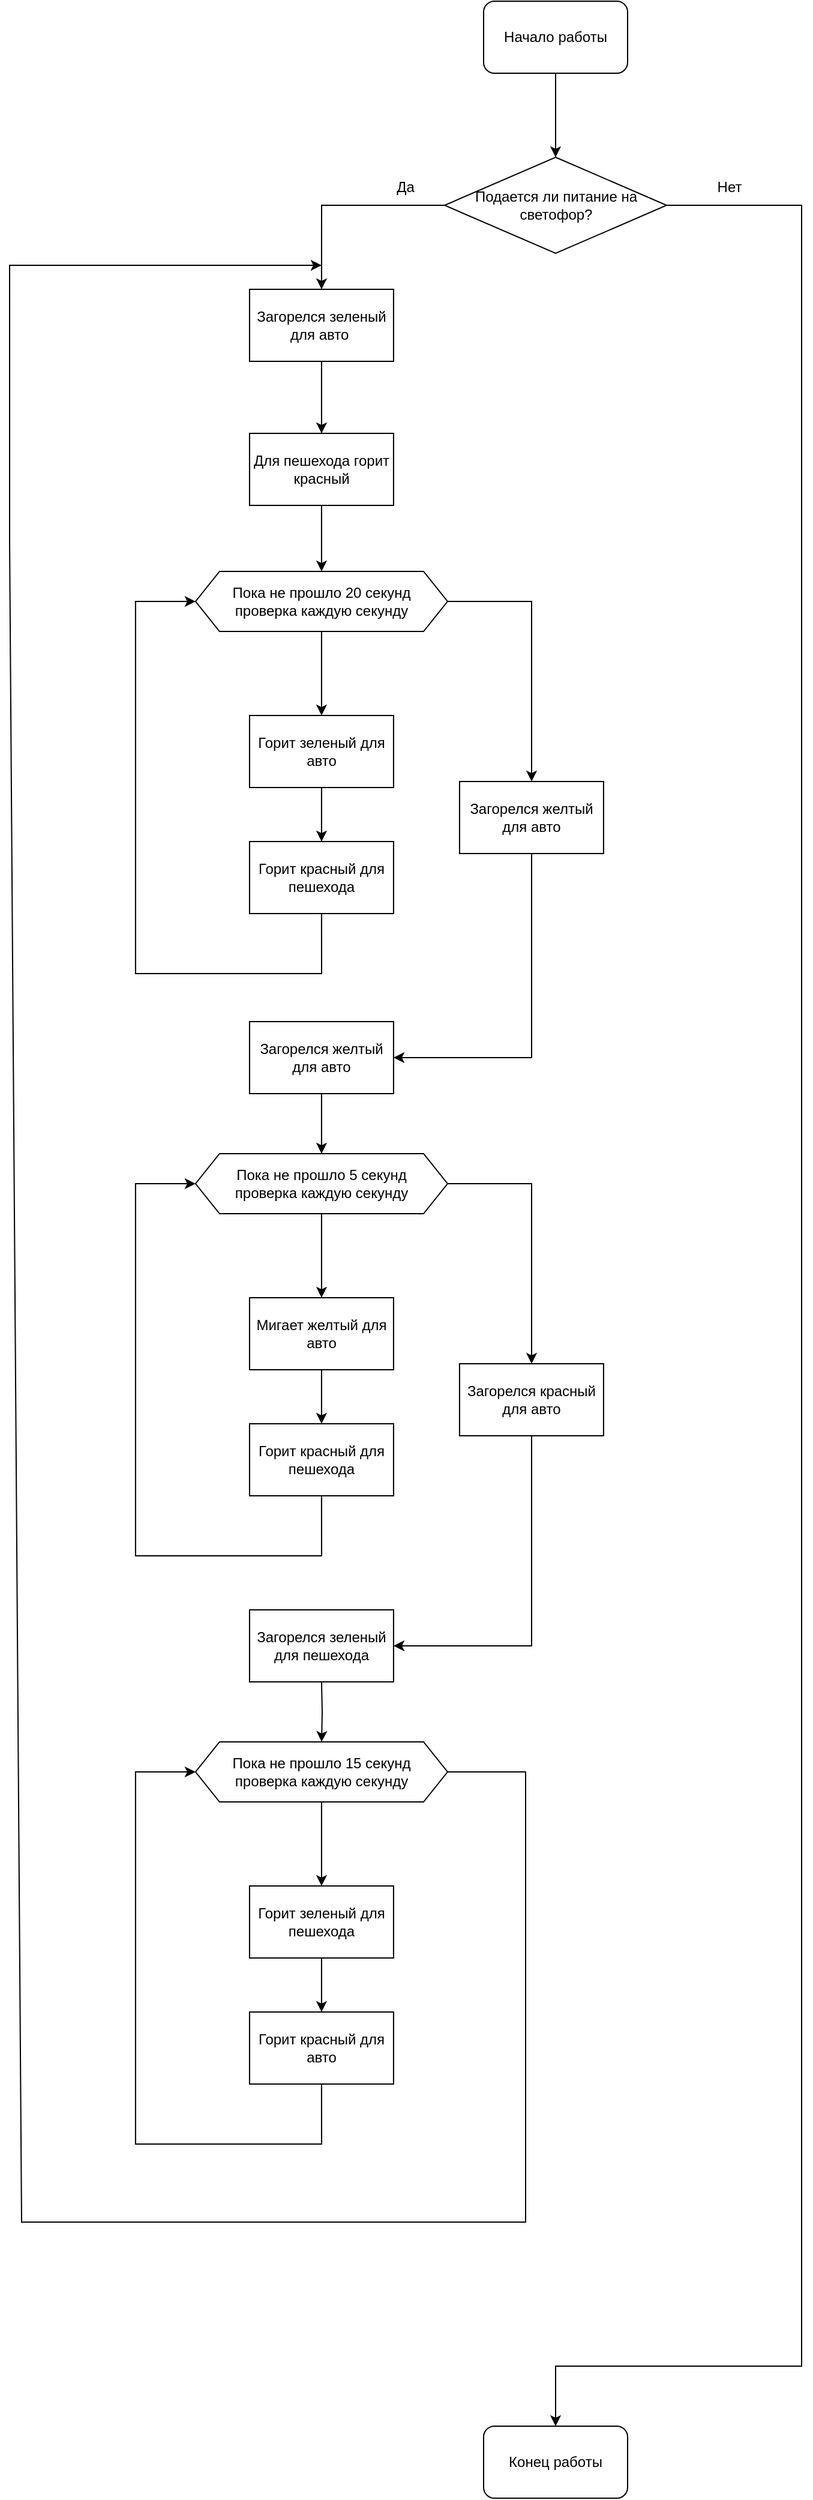 <mxfile version="22.1.21" type="device">
  <diagram name="Страница — 1" id="wP6SJ1X5OSFiQWKwmrdO">
    <mxGraphModel dx="1231" dy="1688" grid="1" gridSize="10" guides="1" tooltips="1" connect="1" arrows="1" fold="1" page="1" pageScale="1" pageWidth="827" pageHeight="1169" math="0" shadow="0">
      <root>
        <mxCell id="0" />
        <mxCell id="1" parent="0" />
        <mxCell id="JQdQzkPgt_3cho6L1VWx-13" value="" style="edgeStyle=orthogonalEdgeStyle;rounded=0;orthogonalLoop=1;jettySize=auto;html=1;" edge="1" parent="1" source="JQdQzkPgt_3cho6L1VWx-4" target="JQdQzkPgt_3cho6L1VWx-12">
          <mxGeometry relative="1" as="geometry" />
        </mxCell>
        <mxCell id="JQdQzkPgt_3cho6L1VWx-14" value="" style="edgeStyle=orthogonalEdgeStyle;rounded=0;orthogonalLoop=1;jettySize=auto;html=1;" edge="1" parent="1" source="JQdQzkPgt_3cho6L1VWx-4" target="JQdQzkPgt_3cho6L1VWx-11">
          <mxGeometry relative="1" as="geometry" />
        </mxCell>
        <mxCell id="JQdQzkPgt_3cho6L1VWx-4" value="Пока не прошло 20 секунд&lt;br&gt;проверка каждую секунду" style="shape=hexagon;perimeter=hexagonPerimeter2;whiteSpace=wrap;html=1;fixedSize=1;" vertex="1" parent="1">
          <mxGeometry x="14.96" y="295" width="210" height="50" as="geometry" />
        </mxCell>
        <mxCell id="JQdQzkPgt_3cho6L1VWx-16" value="" style="edgeStyle=orthogonalEdgeStyle;rounded=0;orthogonalLoop=1;jettySize=auto;html=1;" edge="1" parent="1" source="JQdQzkPgt_3cho6L1VWx-6" target="JQdQzkPgt_3cho6L1VWx-15">
          <mxGeometry relative="1" as="geometry" />
        </mxCell>
        <mxCell id="JQdQzkPgt_3cho6L1VWx-6" value="Загорелся зеленый для авто&amp;nbsp;" style="rounded=0;whiteSpace=wrap;html=1;" vertex="1" parent="1">
          <mxGeometry x="59.96" y="60" width="120" height="60" as="geometry" />
        </mxCell>
        <mxCell id="JQdQzkPgt_3cho6L1VWx-53" value="" style="edgeStyle=orthogonalEdgeStyle;rounded=0;orthogonalLoop=1;jettySize=auto;html=1;" edge="1" parent="1" source="JQdQzkPgt_3cho6L1VWx-11" target="JQdQzkPgt_3cho6L1VWx-52">
          <mxGeometry relative="1" as="geometry">
            <Array as="points">
              <mxPoint x="294.96" y="700" />
            </Array>
          </mxGeometry>
        </mxCell>
        <mxCell id="JQdQzkPgt_3cho6L1VWx-11" value="Загорелся желтый для авто" style="rounded=0;whiteSpace=wrap;html=1;" vertex="1" parent="1">
          <mxGeometry x="234.96" y="470" width="120" height="60" as="geometry" />
        </mxCell>
        <mxCell id="JQdQzkPgt_3cho6L1VWx-42" value="" style="edgeStyle=orthogonalEdgeStyle;rounded=0;orthogonalLoop=1;jettySize=auto;html=1;" edge="1" parent="1" source="JQdQzkPgt_3cho6L1VWx-12" target="JQdQzkPgt_3cho6L1VWx-41">
          <mxGeometry relative="1" as="geometry" />
        </mxCell>
        <mxCell id="JQdQzkPgt_3cho6L1VWx-12" value="Горит зеленый для авто" style="rounded=0;whiteSpace=wrap;html=1;" vertex="1" parent="1">
          <mxGeometry x="59.96" y="415" width="120" height="60" as="geometry" />
        </mxCell>
        <mxCell id="JQdQzkPgt_3cho6L1VWx-17" value="" style="edgeStyle=orthogonalEdgeStyle;rounded=0;orthogonalLoop=1;jettySize=auto;html=1;" edge="1" parent="1" source="JQdQzkPgt_3cho6L1VWx-15" target="JQdQzkPgt_3cho6L1VWx-4">
          <mxGeometry relative="1" as="geometry" />
        </mxCell>
        <mxCell id="JQdQzkPgt_3cho6L1VWx-15" value="Для пешехода горит красный" style="rounded=0;whiteSpace=wrap;html=1;" vertex="1" parent="1">
          <mxGeometry x="59.96" y="180" width="120" height="60" as="geometry" />
        </mxCell>
        <mxCell id="JQdQzkPgt_3cho6L1VWx-27" value="" style="edgeStyle=orthogonalEdgeStyle;rounded=0;orthogonalLoop=1;jettySize=auto;html=1;entryX=0;entryY=0.5;entryDx=0;entryDy=0;exitX=0.5;exitY=1;exitDx=0;exitDy=0;" edge="1" parent="1" source="JQdQzkPgt_3cho6L1VWx-41" target="JQdQzkPgt_3cho6L1VWx-4">
          <mxGeometry relative="1" as="geometry">
            <mxPoint x="119.96" y="560" as="sourcePoint" />
            <mxPoint x="-95.04" y="260" as="targetPoint" />
            <Array as="points">
              <mxPoint x="119.96" y="630" />
              <mxPoint x="-35.04" y="630" />
              <mxPoint x="-35.04" y="320" />
            </Array>
          </mxGeometry>
        </mxCell>
        <mxCell id="JQdQzkPgt_3cho6L1VWx-41" value="Горит красный для пешехода" style="rounded=0;whiteSpace=wrap;html=1;" vertex="1" parent="1">
          <mxGeometry x="59.96" y="520" width="120" height="60" as="geometry" />
        </mxCell>
        <mxCell id="JQdQzkPgt_3cho6L1VWx-43" value="" style="edgeStyle=orthogonalEdgeStyle;rounded=0;orthogonalLoop=1;jettySize=auto;html=1;" edge="1" parent="1" source="JQdQzkPgt_3cho6L1VWx-45" target="JQdQzkPgt_3cho6L1VWx-48">
          <mxGeometry relative="1" as="geometry" />
        </mxCell>
        <mxCell id="JQdQzkPgt_3cho6L1VWx-44" value="" style="edgeStyle=orthogonalEdgeStyle;rounded=0;orthogonalLoop=1;jettySize=auto;html=1;" edge="1" parent="1" source="JQdQzkPgt_3cho6L1VWx-45" target="JQdQzkPgt_3cho6L1VWx-46">
          <mxGeometry relative="1" as="geometry" />
        </mxCell>
        <mxCell id="JQdQzkPgt_3cho6L1VWx-45" value="Пока не прошло 5 секунд&lt;br&gt;проверка каждую секунду" style="shape=hexagon;perimeter=hexagonPerimeter2;whiteSpace=wrap;html=1;fixedSize=1;" vertex="1" parent="1">
          <mxGeometry x="14.96" y="780" width="210" height="50" as="geometry" />
        </mxCell>
        <mxCell id="JQdQzkPgt_3cho6L1VWx-57" value="" style="edgeStyle=orthogonalEdgeStyle;rounded=0;orthogonalLoop=1;jettySize=auto;html=1;" edge="1" parent="1" source="JQdQzkPgt_3cho6L1VWx-46" target="JQdQzkPgt_3cho6L1VWx-56">
          <mxGeometry relative="1" as="geometry">
            <Array as="points">
              <mxPoint x="294.96" y="1190" />
            </Array>
          </mxGeometry>
        </mxCell>
        <mxCell id="JQdQzkPgt_3cho6L1VWx-46" value="Загорелся красный для авто" style="rounded=0;whiteSpace=wrap;html=1;" vertex="1" parent="1">
          <mxGeometry x="234.96" y="955" width="120" height="60" as="geometry" />
        </mxCell>
        <mxCell id="JQdQzkPgt_3cho6L1VWx-47" value="" style="edgeStyle=orthogonalEdgeStyle;rounded=0;orthogonalLoop=1;jettySize=auto;html=1;" edge="1" parent="1" source="JQdQzkPgt_3cho6L1VWx-48" target="JQdQzkPgt_3cho6L1VWx-51">
          <mxGeometry relative="1" as="geometry" />
        </mxCell>
        <mxCell id="JQdQzkPgt_3cho6L1VWx-48" value="Мигает желтый для авто" style="rounded=0;whiteSpace=wrap;html=1;" vertex="1" parent="1">
          <mxGeometry x="59.96" y="900" width="120" height="60" as="geometry" />
        </mxCell>
        <mxCell id="JQdQzkPgt_3cho6L1VWx-49" value="" style="edgeStyle=orthogonalEdgeStyle;rounded=0;orthogonalLoop=1;jettySize=auto;html=1;entryX=0;entryY=0.5;entryDx=0;entryDy=0;exitX=0.5;exitY=1;exitDx=0;exitDy=0;" edge="1" parent="1" source="JQdQzkPgt_3cho6L1VWx-51" target="JQdQzkPgt_3cho6L1VWx-45">
          <mxGeometry relative="1" as="geometry">
            <mxPoint x="119.96" y="1045" as="sourcePoint" />
            <mxPoint x="-95.04" y="745" as="targetPoint" />
            <Array as="points">
              <mxPoint x="119.96" y="1115" />
              <mxPoint x="-35.04" y="1115" />
              <mxPoint x="-35.04" y="805" />
            </Array>
          </mxGeometry>
        </mxCell>
        <mxCell id="JQdQzkPgt_3cho6L1VWx-51" value="Горит красный для пешехода" style="rounded=0;whiteSpace=wrap;html=1;" vertex="1" parent="1">
          <mxGeometry x="59.96" y="1005" width="120" height="60" as="geometry" />
        </mxCell>
        <mxCell id="JQdQzkPgt_3cho6L1VWx-55" value="" style="edgeStyle=orthogonalEdgeStyle;rounded=0;orthogonalLoop=1;jettySize=auto;html=1;" edge="1" parent="1" source="JQdQzkPgt_3cho6L1VWx-52" target="JQdQzkPgt_3cho6L1VWx-45">
          <mxGeometry relative="1" as="geometry" />
        </mxCell>
        <mxCell id="JQdQzkPgt_3cho6L1VWx-52" value="Загорелся желтый для авто" style="rounded=0;whiteSpace=wrap;html=1;" vertex="1" parent="1">
          <mxGeometry x="59.96" y="670" width="120" height="60" as="geometry" />
        </mxCell>
        <mxCell id="JQdQzkPgt_3cho6L1VWx-56" value="Загорелся зеленый для пешехода" style="rounded=0;whiteSpace=wrap;html=1;" vertex="1" parent="1">
          <mxGeometry x="59.96" y="1160" width="120" height="60" as="geometry" />
        </mxCell>
        <mxCell id="JQdQzkPgt_3cho6L1VWx-58" value="" style="edgeStyle=orthogonalEdgeStyle;rounded=0;orthogonalLoop=1;jettySize=auto;html=1;" edge="1" parent="1" source="JQdQzkPgt_3cho6L1VWx-60" target="JQdQzkPgt_3cho6L1VWx-63">
          <mxGeometry relative="1" as="geometry" />
        </mxCell>
        <mxCell id="JQdQzkPgt_3cho6L1VWx-60" value="Пока не прошло 15 секунд&lt;br&gt;проверка каждую секунду" style="shape=hexagon;perimeter=hexagonPerimeter2;whiteSpace=wrap;html=1;fixedSize=1;" vertex="1" parent="1">
          <mxGeometry x="14.96" y="1270" width="210" height="50" as="geometry" />
        </mxCell>
        <mxCell id="JQdQzkPgt_3cho6L1VWx-62" value="" style="edgeStyle=orthogonalEdgeStyle;rounded=0;orthogonalLoop=1;jettySize=auto;html=1;" edge="1" parent="1" source="JQdQzkPgt_3cho6L1VWx-63" target="JQdQzkPgt_3cho6L1VWx-65">
          <mxGeometry relative="1" as="geometry" />
        </mxCell>
        <mxCell id="JQdQzkPgt_3cho6L1VWx-63" value="Горит зеленый для пешехода" style="rounded=0;whiteSpace=wrap;html=1;" vertex="1" parent="1">
          <mxGeometry x="59.96" y="1390" width="120" height="60" as="geometry" />
        </mxCell>
        <mxCell id="JQdQzkPgt_3cho6L1VWx-64" value="" style="edgeStyle=orthogonalEdgeStyle;rounded=0;orthogonalLoop=1;jettySize=auto;html=1;entryX=0;entryY=0.5;entryDx=0;entryDy=0;exitX=0.5;exitY=1;exitDx=0;exitDy=0;" edge="1" parent="1" source="JQdQzkPgt_3cho6L1VWx-65" target="JQdQzkPgt_3cho6L1VWx-60">
          <mxGeometry relative="1" as="geometry">
            <mxPoint x="119.96" y="1535" as="sourcePoint" />
            <mxPoint x="-95.04" y="1235" as="targetPoint" />
            <Array as="points">
              <mxPoint x="119.96" y="1605" />
              <mxPoint x="-35.04" y="1605" />
              <mxPoint x="-35.04" y="1295" />
            </Array>
          </mxGeometry>
        </mxCell>
        <mxCell id="JQdQzkPgt_3cho6L1VWx-65" value="Горит красный для авто" style="rounded=0;whiteSpace=wrap;html=1;" vertex="1" parent="1">
          <mxGeometry x="59.96" y="1495" width="120" height="60" as="geometry" />
        </mxCell>
        <mxCell id="JQdQzkPgt_3cho6L1VWx-66" value="" style="edgeStyle=orthogonalEdgeStyle;rounded=0;orthogonalLoop=1;jettySize=auto;html=1;" edge="1" parent="1" target="JQdQzkPgt_3cho6L1VWx-60">
          <mxGeometry relative="1" as="geometry">
            <mxPoint x="119.96" y="1220" as="sourcePoint" />
          </mxGeometry>
        </mxCell>
        <mxCell id="JQdQzkPgt_3cho6L1VWx-71" value="Подается ли питание на светофор?" style="rhombus;whiteSpace=wrap;html=1;" vertex="1" parent="1">
          <mxGeometry x="222.5" y="-50" width="185" height="80" as="geometry" />
        </mxCell>
        <mxCell id="JQdQzkPgt_3cho6L1VWx-73" value="" style="edgeStyle=orthogonalEdgeStyle;rounded=0;orthogonalLoop=1;jettySize=auto;html=1;" edge="1" parent="1" source="JQdQzkPgt_3cho6L1VWx-72" target="JQdQzkPgt_3cho6L1VWx-71">
          <mxGeometry relative="1" as="geometry" />
        </mxCell>
        <mxCell id="JQdQzkPgt_3cho6L1VWx-72" value="Начало работы" style="rounded=1;whiteSpace=wrap;html=1;" vertex="1" parent="1">
          <mxGeometry x="255" y="-180" width="120" height="60" as="geometry" />
        </mxCell>
        <mxCell id="JQdQzkPgt_3cho6L1VWx-74" value="" style="endArrow=classic;html=1;rounded=0;exitX=0;exitY=0.5;exitDx=0;exitDy=0;entryX=0.5;entryY=0;entryDx=0;entryDy=0;" edge="1" parent="1" source="JQdQzkPgt_3cho6L1VWx-71" target="JQdQzkPgt_3cho6L1VWx-6">
          <mxGeometry width="50" height="50" relative="1" as="geometry">
            <mxPoint x="80" y="-10" as="sourcePoint" />
            <mxPoint x="130" y="-60" as="targetPoint" />
            <Array as="points">
              <mxPoint x="120" y="-10" />
            </Array>
          </mxGeometry>
        </mxCell>
        <mxCell id="JQdQzkPgt_3cho6L1VWx-75" value="Да" style="text;html=1;strokeColor=none;fillColor=none;align=center;verticalAlign=middle;whiteSpace=wrap;rounded=0;" vertex="1" parent="1">
          <mxGeometry x="160" y="-40" width="60" height="30" as="geometry" />
        </mxCell>
        <mxCell id="JQdQzkPgt_3cho6L1VWx-76" value="Нет" style="text;html=1;strokeColor=none;fillColor=none;align=center;verticalAlign=middle;whiteSpace=wrap;rounded=0;" vertex="1" parent="1">
          <mxGeometry x="430" y="-40" width="60" height="30" as="geometry" />
        </mxCell>
        <mxCell id="JQdQzkPgt_3cho6L1VWx-77" value="" style="endArrow=classic;html=1;rounded=0;exitX=1;exitY=0.5;exitDx=0;exitDy=0;" edge="1" parent="1" source="JQdQzkPgt_3cho6L1VWx-71">
          <mxGeometry width="50" height="50" relative="1" as="geometry">
            <mxPoint x="490" y="50" as="sourcePoint" />
            <mxPoint x="315" y="1840" as="targetPoint" />
            <Array as="points">
              <mxPoint x="520" y="-10" />
              <mxPoint x="520" y="1790" />
              <mxPoint x="315" y="1790" />
            </Array>
          </mxGeometry>
        </mxCell>
        <mxCell id="JQdQzkPgt_3cho6L1VWx-78" value="" style="endArrow=classic;html=1;rounded=0;exitX=1;exitY=0.5;exitDx=0;exitDy=0;" edge="1" parent="1" source="JQdQzkPgt_3cho6L1VWx-60">
          <mxGeometry width="50" height="50" relative="1" as="geometry">
            <mxPoint x="330" y="1460" as="sourcePoint" />
            <mxPoint x="120" y="40" as="targetPoint" />
            <Array as="points">
              <mxPoint x="290" y="1295" />
              <mxPoint x="290" y="1670" />
              <mxPoint x="-130" y="1670" />
              <mxPoint x="-140" y="270" />
              <mxPoint x="-140" y="40" />
            </Array>
          </mxGeometry>
        </mxCell>
        <mxCell id="JQdQzkPgt_3cho6L1VWx-79" value="Конец работы" style="rounded=1;whiteSpace=wrap;html=1;" vertex="1" parent="1">
          <mxGeometry x="255" y="1840" width="120" height="60" as="geometry" />
        </mxCell>
      </root>
    </mxGraphModel>
  </diagram>
</mxfile>
